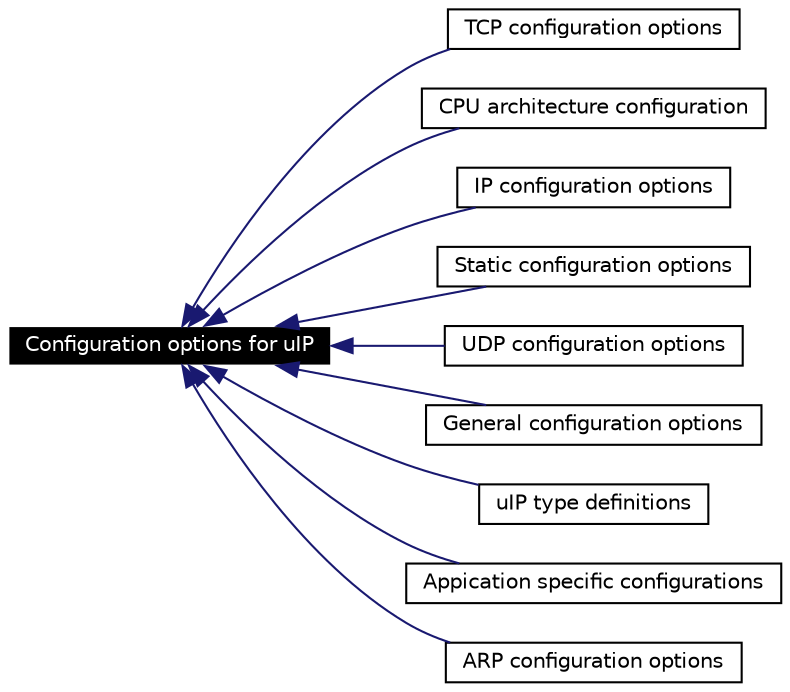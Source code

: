 digraph structs
{
  edge [fontname="Helvetica",fontsize=8,labelfontname="Helvetica",labelfontsize=8];
  node [fontname="Helvetica",fontsize=10,shape=record];
rankdir=LR;
  Node5 [label="TCP configuration options",height=0.2,width=0.4,color="black", fillcolor="white", style="filled",URL="$a00074.html"];
  Node8 [label="CPU architecture configuration",height=0.2,width=0.4,color="black", fillcolor="white", style="filled",URL="$a00077.html"];
  Node3 [label="IP configuration options",height=0.2,width=0.4,color="black", fillcolor="white", style="filled",URL="$a00072.html"];
  Node2 [label="Static configuration options",height=0.2,width=0.4,color="black", fillcolor="white", style="filled",URL="$a00071.html"];
  Node4 [label="UDP configuration options",height=0.2,width=0.4,color="black", fillcolor="white", style="filled",URL="$a00073.html"];
  Node7 [label="General configuration options",height=0.2,width=0.4,color="black", fillcolor="white", style="filled",URL="$a00076.html"];
  Node1 [label="uIP type definitions",height=0.2,width=0.4,color="black", fillcolor="white", style="filled",URL="$a00070.html"];
  Node0 [label="Configuration options for uIP",height=0.2,width=0.4,color="white", fillcolor="black", style="filled" fontcolor="white"];
  Node9 [label="Appication specific configurations",height=0.2,width=0.4,color="black", fillcolor="white", style="filled",URL="$a00078.html"];
  Node6 [label="ARP configuration options",height=0.2,width=0.4,color="black", fillcolor="white", style="filled",URL="$a00075.html"];
  Node0->Node1 [shape=plaintext, color="midnightblue", dir="back", style="solid"];
  Node0->Node2 [shape=plaintext, color="midnightblue", dir="back", style="solid"];
  Node0->Node3 [shape=plaintext, color="midnightblue", dir="back", style="solid"];
  Node0->Node4 [shape=plaintext, color="midnightblue", dir="back", style="solid"];
  Node0->Node5 [shape=plaintext, color="midnightblue", dir="back", style="solid"];
  Node0->Node6 [shape=plaintext, color="midnightblue", dir="back", style="solid"];
  Node0->Node7 [shape=plaintext, color="midnightblue", dir="back", style="solid"];
  Node0->Node8 [shape=plaintext, color="midnightblue", dir="back", style="solid"];
  Node0->Node9 [shape=plaintext, color="midnightblue", dir="back", style="solid"];
}
